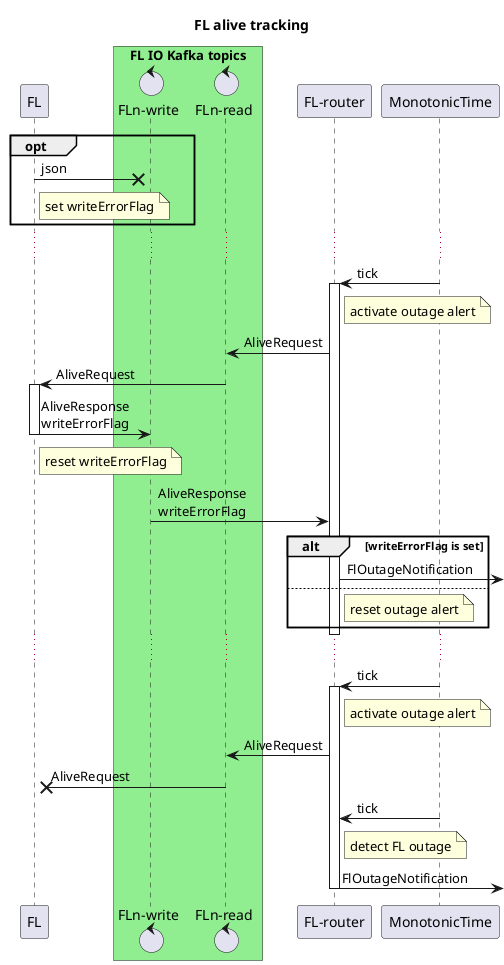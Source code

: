 @startuml
title FL alive tracking

participant FL

box "FL IO Kafka topics" #LightGreen
control "FLn-write" as fl_write.kafka
control "FLn-read" as fl_read.kafka
end box

participant "FL-router" as fl_router
participant MonotonicTime as Time

opt
    FL ->X fl_write.kafka: json
    note right of FL: set writeErrorFlag
end
...

Time -> fl_router: tick
activate fl_router
note right of fl_router: activate outage alert
fl_router -> fl_read.kafka: AliveRequest
fl_read.kafka -> FL: AliveRequest
activate FL
FL -> fl_write.kafka: AliveResponse\nwriteErrorFlag
note right of FL: reset writeErrorFlag
deactivate FL
fl_write.kafka -> fl_router: AliveResponse\nwriteErrorFlag
alt writeErrorFlag is set
    fl_router -> : FlOutageNotification
else
    note right of fl_router: reset outage alert
end
deactivate fl_router
...
Time -> fl_router: tick
activate fl_router
note right of fl_router: activate outage alert
fl_router -> fl_read.kafka: AliveRequest
fl_read.kafka ->X FL: AliveRequest

Time -> fl_router: tick
note right of fl_router: detect FL outage
fl_router -> : FlOutageNotification
deactivate fl_router

@enduml
